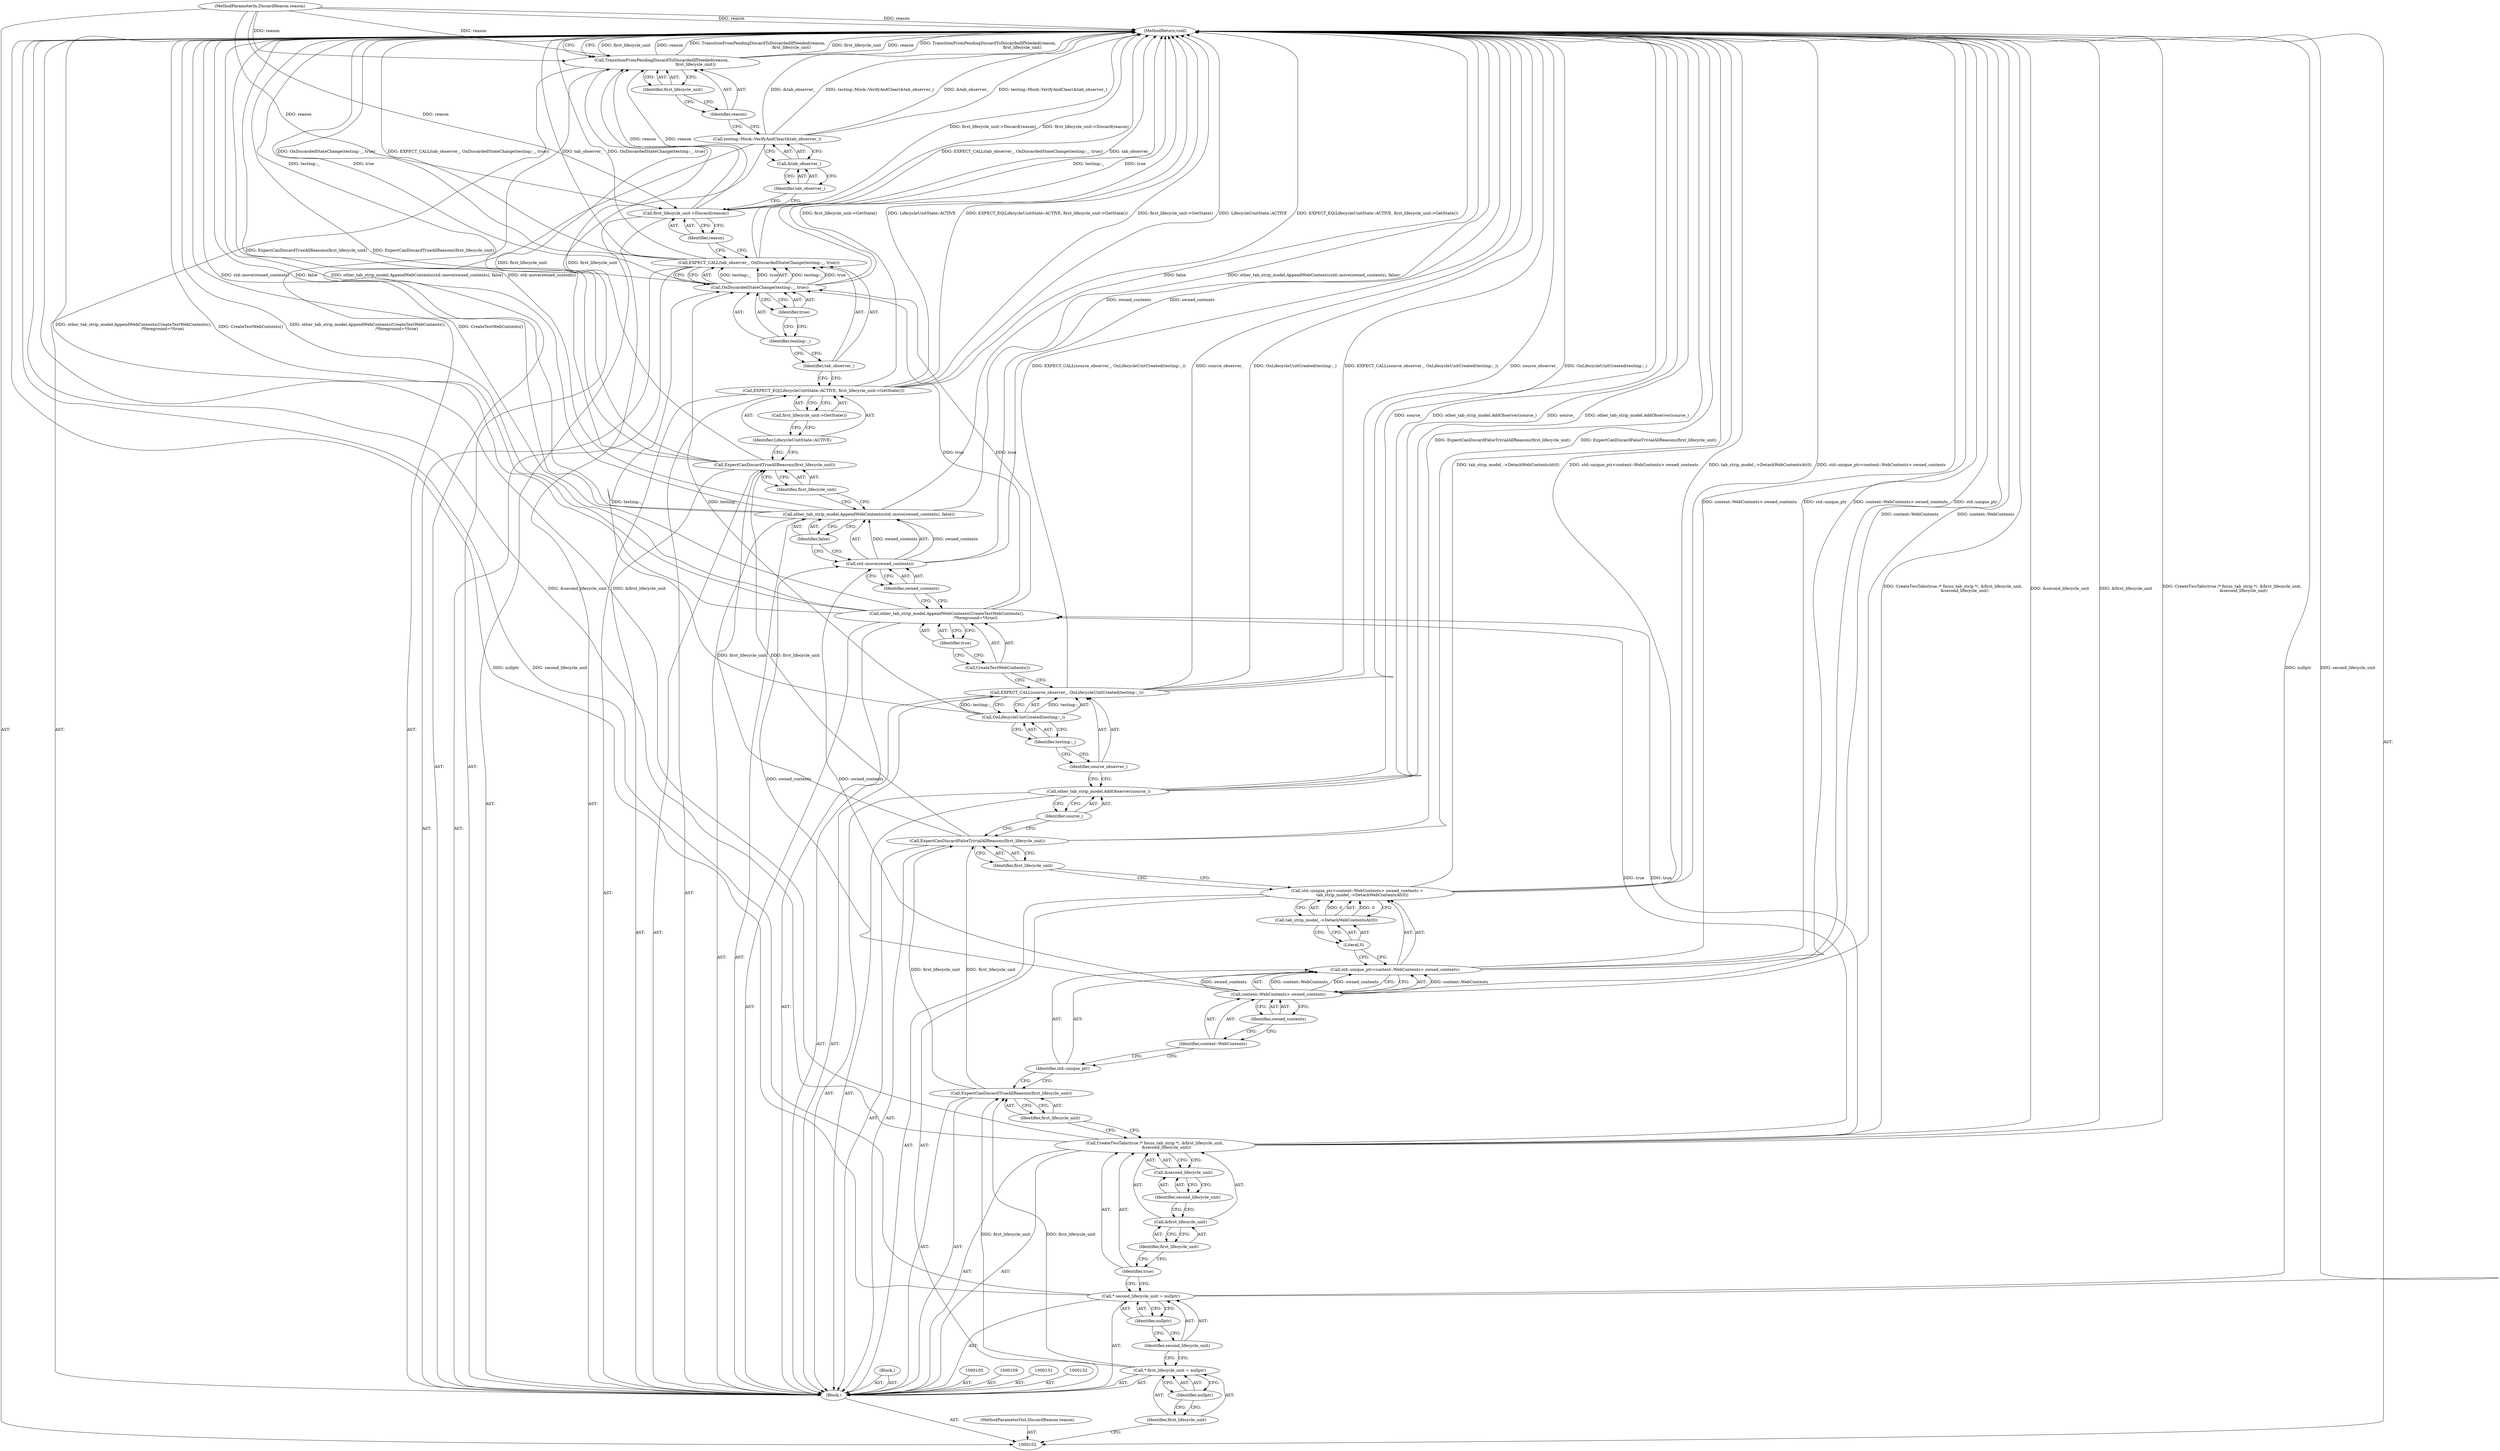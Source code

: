 digraph "1_Chrome_7394cf6f43d7a86630d3eb1c728fd63c621b5530_7" {
"1000165" [label="(MethodReturn,void)"];
"1000103" [label="(MethodParameterIn,DiscardReason reason)"];
"1000262" [label="(MethodParameterOut,DiscardReason reason)"];
"1000104" [label="(Block,)"];
"1000129" [label="(Call,ExpectCanDiscardFalseTrivialAllReasons(first_lifecycle_unit))"];
"1000130" [label="(Identifier,first_lifecycle_unit)"];
"1000134" [label="(Identifier,source_)"];
"1000133" [label="(Call,other_tab_strip_model.AddObserver(source_))"];
"1000136" [label="(Identifier,source_observer_)"];
"1000137" [label="(Call,OnLifecycleUnitCreated(testing::_))"];
"1000135" [label="(Call,EXPECT_CALL(source_observer_, OnLifecycleUnitCreated(testing::_)))"];
"1000138" [label="(Identifier,testing::_)"];
"1000140" [label="(Call,CreateTestWebContents())"];
"1000139" [label="(Call,other_tab_strip_model.AppendWebContents(CreateTestWebContents(),\n                                             /*foreground=*/true))"];
"1000141" [label="(Identifier,true)"];
"1000106" [label="(Call,* first_lifecycle_unit = nullptr)"];
"1000107" [label="(Identifier,first_lifecycle_unit)"];
"1000108" [label="(Identifier,nullptr)"];
"1000142" [label="(Call,other_tab_strip_model.AppendWebContents(std::move(owned_contents), false))"];
"1000143" [label="(Call,std::move(owned_contents))"];
"1000144" [label="(Identifier,owned_contents)"];
"1000145" [label="(Identifier,false)"];
"1000147" [label="(Identifier,first_lifecycle_unit)"];
"1000146" [label="(Call,ExpectCanDiscardTrueAllReasons(first_lifecycle_unit))"];
"1000149" [label="(Identifier,LifecycleUnitState::ACTIVE)"];
"1000150" [label="(Call,first_lifecycle_unit->GetState())"];
"1000148" [label="(Call,EXPECT_EQ(LifecycleUnitState::ACTIVE, first_lifecycle_unit->GetState()))"];
"1000152" [label="(Identifier,tab_observer_)"];
"1000153" [label="(Call,OnDiscardedStateChange(testing::_, true))"];
"1000151" [label="(Call,EXPECT_CALL(tab_observer_, OnDiscardedStateChange(testing::_, true)))"];
"1000154" [label="(Identifier,testing::_)"];
"1000155" [label="(Identifier,true)"];
"1000157" [label="(Identifier,reason)"];
"1000156" [label="(Call,first_lifecycle_unit->Discard(reason))"];
"1000159" [label="(Call,&tab_observer_)"];
"1000160" [label="(Identifier,tab_observer_)"];
"1000158" [label="(Call,testing::Mock::VerifyAndClear(&tab_observer_))"];
"1000161" [label="(Call,TransitionFromPendingDiscardToDiscardedIfNeeded(reason,\n                                                     first_lifecycle_unit))"];
"1000162" [label="(Identifier,reason)"];
"1000110" [label="(Call,* second_lifecycle_unit = nullptr)"];
"1000111" [label="(Identifier,second_lifecycle_unit)"];
"1000112" [label="(Identifier,nullptr)"];
"1000163" [label="(Identifier,first_lifecycle_unit)"];
"1000164" [label="(Block,)"];
"1000114" [label="(Identifier,true)"];
"1000113" [label="(Call,CreateTwoTabs(true /* focus_tab_strip */, &first_lifecycle_unit,\n                  &second_lifecycle_unit))"];
"1000115" [label="(Call,&first_lifecycle_unit)"];
"1000116" [label="(Identifier,first_lifecycle_unit)"];
"1000117" [label="(Call,&second_lifecycle_unit)"];
"1000118" [label="(Identifier,second_lifecycle_unit)"];
"1000120" [label="(Identifier,first_lifecycle_unit)"];
"1000119" [label="(Call,ExpectCanDiscardTrueAllReasons(first_lifecycle_unit))"];
"1000124" [label="(Call,content::WebContents> owned_contents)"];
"1000125" [label="(Identifier,content::WebContents)"];
"1000121" [label="(Call,std::unique_ptr<content::WebContents> owned_contents =\n        tab_strip_model_->DetachWebContentsAt(0))"];
"1000122" [label="(Call,std::unique_ptr<content::WebContents> owned_contents)"];
"1000123" [label="(Identifier,std::unique_ptr)"];
"1000126" [label="(Identifier,owned_contents)"];
"1000128" [label="(Literal,0)"];
"1000127" [label="(Call,tab_strip_model_->DetachWebContentsAt(0))"];
"1000165" -> "1000102"  [label="AST: "];
"1000165" -> "1000161"  [label="CFG: "];
"1000142" -> "1000165"  [label="DDG: other_tab_strip_model.AppendWebContents(std::move(owned_contents), false)"];
"1000142" -> "1000165"  [label="DDG: std::move(owned_contents)"];
"1000142" -> "1000165"  [label="DDG: false"];
"1000124" -> "1000165"  [label="DDG: content::WebContents"];
"1000151" -> "1000165"  [label="DDG: EXPECT_CALL(tab_observer_, OnDiscardedStateChange(testing::_, true))"];
"1000151" -> "1000165"  [label="DDG: tab_observer_"];
"1000151" -> "1000165"  [label="DDG: OnDiscardedStateChange(testing::_, true)"];
"1000153" -> "1000165"  [label="DDG: testing::_"];
"1000153" -> "1000165"  [label="DDG: true"];
"1000148" -> "1000165"  [label="DDG: first_lifecycle_unit->GetState()"];
"1000148" -> "1000165"  [label="DDG: LifecycleUnitState::ACTIVE"];
"1000148" -> "1000165"  [label="DDG: EXPECT_EQ(LifecycleUnitState::ACTIVE, first_lifecycle_unit->GetState())"];
"1000156" -> "1000165"  [label="DDG: first_lifecycle_unit->Discard(reason)"];
"1000122" -> "1000165"  [label="DDG: content::WebContents> owned_contents"];
"1000122" -> "1000165"  [label="DDG: std::unique_ptr"];
"1000158" -> "1000165"  [label="DDG: &tab_observer_"];
"1000158" -> "1000165"  [label="DDG: testing::Mock::VerifyAndClear(&tab_observer_)"];
"1000113" -> "1000165"  [label="DDG: &second_lifecycle_unit"];
"1000113" -> "1000165"  [label="DDG: &first_lifecycle_unit"];
"1000113" -> "1000165"  [label="DDG: CreateTwoTabs(true /* focus_tab_strip */, &first_lifecycle_unit,\n                  &second_lifecycle_unit)"];
"1000139" -> "1000165"  [label="DDG: other_tab_strip_model.AppendWebContents(CreateTestWebContents(),\n                                             /*foreground=*/true)"];
"1000139" -> "1000165"  [label="DDG: CreateTestWebContents()"];
"1000129" -> "1000165"  [label="DDG: ExpectCanDiscardFalseTrivialAllReasons(first_lifecycle_unit)"];
"1000143" -> "1000165"  [label="DDG: owned_contents"];
"1000133" -> "1000165"  [label="DDG: source_"];
"1000133" -> "1000165"  [label="DDG: other_tab_strip_model.AddObserver(source_)"];
"1000103" -> "1000165"  [label="DDG: reason"];
"1000121" -> "1000165"  [label="DDG: tab_strip_model_->DetachWebContentsAt(0)"];
"1000121" -> "1000165"  [label="DDG: std::unique_ptr<content::WebContents> owned_contents"];
"1000110" -> "1000165"  [label="DDG: nullptr"];
"1000110" -> "1000165"  [label="DDG: second_lifecycle_unit"];
"1000135" -> "1000165"  [label="DDG: EXPECT_CALL(source_observer_, OnLifecycleUnitCreated(testing::_))"];
"1000135" -> "1000165"  [label="DDG: source_observer_"];
"1000135" -> "1000165"  [label="DDG: OnLifecycleUnitCreated(testing::_)"];
"1000161" -> "1000165"  [label="DDG: first_lifecycle_unit"];
"1000161" -> "1000165"  [label="DDG: reason"];
"1000161" -> "1000165"  [label="DDG: TransitionFromPendingDiscardToDiscardedIfNeeded(reason,\n                                                     first_lifecycle_unit)"];
"1000146" -> "1000165"  [label="DDG: ExpectCanDiscardTrueAllReasons(first_lifecycle_unit)"];
"1000103" -> "1000102"  [label="AST: "];
"1000103" -> "1000165"  [label="DDG: reason"];
"1000103" -> "1000156"  [label="DDG: reason"];
"1000103" -> "1000161"  [label="DDG: reason"];
"1000262" -> "1000102"  [label="AST: "];
"1000104" -> "1000102"  [label="AST: "];
"1000105" -> "1000104"  [label="AST: "];
"1000106" -> "1000104"  [label="AST: "];
"1000109" -> "1000104"  [label="AST: "];
"1000110" -> "1000104"  [label="AST: "];
"1000113" -> "1000104"  [label="AST: "];
"1000119" -> "1000104"  [label="AST: "];
"1000121" -> "1000104"  [label="AST: "];
"1000129" -> "1000104"  [label="AST: "];
"1000131" -> "1000104"  [label="AST: "];
"1000132" -> "1000104"  [label="AST: "];
"1000133" -> "1000104"  [label="AST: "];
"1000135" -> "1000104"  [label="AST: "];
"1000139" -> "1000104"  [label="AST: "];
"1000142" -> "1000104"  [label="AST: "];
"1000146" -> "1000104"  [label="AST: "];
"1000148" -> "1000104"  [label="AST: "];
"1000151" -> "1000104"  [label="AST: "];
"1000156" -> "1000104"  [label="AST: "];
"1000158" -> "1000104"  [label="AST: "];
"1000161" -> "1000104"  [label="AST: "];
"1000164" -> "1000104"  [label="AST: "];
"1000129" -> "1000104"  [label="AST: "];
"1000129" -> "1000130"  [label="CFG: "];
"1000130" -> "1000129"  [label="AST: "];
"1000134" -> "1000129"  [label="CFG: "];
"1000129" -> "1000165"  [label="DDG: ExpectCanDiscardFalseTrivialAllReasons(first_lifecycle_unit)"];
"1000119" -> "1000129"  [label="DDG: first_lifecycle_unit"];
"1000129" -> "1000146"  [label="DDG: first_lifecycle_unit"];
"1000130" -> "1000129"  [label="AST: "];
"1000130" -> "1000121"  [label="CFG: "];
"1000129" -> "1000130"  [label="CFG: "];
"1000134" -> "1000133"  [label="AST: "];
"1000134" -> "1000129"  [label="CFG: "];
"1000133" -> "1000134"  [label="CFG: "];
"1000133" -> "1000104"  [label="AST: "];
"1000133" -> "1000134"  [label="CFG: "];
"1000134" -> "1000133"  [label="AST: "];
"1000136" -> "1000133"  [label="CFG: "];
"1000133" -> "1000165"  [label="DDG: source_"];
"1000133" -> "1000165"  [label="DDG: other_tab_strip_model.AddObserver(source_)"];
"1000136" -> "1000135"  [label="AST: "];
"1000136" -> "1000133"  [label="CFG: "];
"1000138" -> "1000136"  [label="CFG: "];
"1000137" -> "1000135"  [label="AST: "];
"1000137" -> "1000138"  [label="CFG: "];
"1000138" -> "1000137"  [label="AST: "];
"1000135" -> "1000137"  [label="CFG: "];
"1000137" -> "1000135"  [label="DDG: testing::_"];
"1000137" -> "1000153"  [label="DDG: testing::_"];
"1000135" -> "1000104"  [label="AST: "];
"1000135" -> "1000137"  [label="CFG: "];
"1000136" -> "1000135"  [label="AST: "];
"1000137" -> "1000135"  [label="AST: "];
"1000140" -> "1000135"  [label="CFG: "];
"1000135" -> "1000165"  [label="DDG: EXPECT_CALL(source_observer_, OnLifecycleUnitCreated(testing::_))"];
"1000135" -> "1000165"  [label="DDG: source_observer_"];
"1000135" -> "1000165"  [label="DDG: OnLifecycleUnitCreated(testing::_)"];
"1000137" -> "1000135"  [label="DDG: testing::_"];
"1000138" -> "1000137"  [label="AST: "];
"1000138" -> "1000136"  [label="CFG: "];
"1000137" -> "1000138"  [label="CFG: "];
"1000140" -> "1000139"  [label="AST: "];
"1000140" -> "1000135"  [label="CFG: "];
"1000141" -> "1000140"  [label="CFG: "];
"1000139" -> "1000104"  [label="AST: "];
"1000139" -> "1000141"  [label="CFG: "];
"1000140" -> "1000139"  [label="AST: "];
"1000141" -> "1000139"  [label="AST: "];
"1000144" -> "1000139"  [label="CFG: "];
"1000139" -> "1000165"  [label="DDG: other_tab_strip_model.AppendWebContents(CreateTestWebContents(),\n                                             /*foreground=*/true)"];
"1000139" -> "1000165"  [label="DDG: CreateTestWebContents()"];
"1000113" -> "1000139"  [label="DDG: true"];
"1000139" -> "1000153"  [label="DDG: true"];
"1000141" -> "1000139"  [label="AST: "];
"1000141" -> "1000140"  [label="CFG: "];
"1000139" -> "1000141"  [label="CFG: "];
"1000106" -> "1000104"  [label="AST: "];
"1000106" -> "1000108"  [label="CFG: "];
"1000107" -> "1000106"  [label="AST: "];
"1000108" -> "1000106"  [label="AST: "];
"1000111" -> "1000106"  [label="CFG: "];
"1000106" -> "1000119"  [label="DDG: first_lifecycle_unit"];
"1000107" -> "1000106"  [label="AST: "];
"1000107" -> "1000102"  [label="CFG: "];
"1000108" -> "1000107"  [label="CFG: "];
"1000108" -> "1000106"  [label="AST: "];
"1000108" -> "1000107"  [label="CFG: "];
"1000106" -> "1000108"  [label="CFG: "];
"1000142" -> "1000104"  [label="AST: "];
"1000142" -> "1000145"  [label="CFG: "];
"1000143" -> "1000142"  [label="AST: "];
"1000145" -> "1000142"  [label="AST: "];
"1000147" -> "1000142"  [label="CFG: "];
"1000142" -> "1000165"  [label="DDG: other_tab_strip_model.AppendWebContents(std::move(owned_contents), false)"];
"1000142" -> "1000165"  [label="DDG: std::move(owned_contents)"];
"1000142" -> "1000165"  [label="DDG: false"];
"1000143" -> "1000142"  [label="DDG: owned_contents"];
"1000143" -> "1000142"  [label="AST: "];
"1000143" -> "1000144"  [label="CFG: "];
"1000144" -> "1000143"  [label="AST: "];
"1000145" -> "1000143"  [label="CFG: "];
"1000143" -> "1000165"  [label="DDG: owned_contents"];
"1000143" -> "1000142"  [label="DDG: owned_contents"];
"1000124" -> "1000143"  [label="DDG: owned_contents"];
"1000144" -> "1000143"  [label="AST: "];
"1000144" -> "1000139"  [label="CFG: "];
"1000143" -> "1000144"  [label="CFG: "];
"1000145" -> "1000142"  [label="AST: "];
"1000145" -> "1000143"  [label="CFG: "];
"1000142" -> "1000145"  [label="CFG: "];
"1000147" -> "1000146"  [label="AST: "];
"1000147" -> "1000142"  [label="CFG: "];
"1000146" -> "1000147"  [label="CFG: "];
"1000146" -> "1000104"  [label="AST: "];
"1000146" -> "1000147"  [label="CFG: "];
"1000147" -> "1000146"  [label="AST: "];
"1000149" -> "1000146"  [label="CFG: "];
"1000146" -> "1000165"  [label="DDG: ExpectCanDiscardTrueAllReasons(first_lifecycle_unit)"];
"1000129" -> "1000146"  [label="DDG: first_lifecycle_unit"];
"1000146" -> "1000161"  [label="DDG: first_lifecycle_unit"];
"1000149" -> "1000148"  [label="AST: "];
"1000149" -> "1000146"  [label="CFG: "];
"1000150" -> "1000149"  [label="CFG: "];
"1000150" -> "1000148"  [label="AST: "];
"1000150" -> "1000149"  [label="CFG: "];
"1000148" -> "1000150"  [label="CFG: "];
"1000148" -> "1000104"  [label="AST: "];
"1000148" -> "1000150"  [label="CFG: "];
"1000149" -> "1000148"  [label="AST: "];
"1000150" -> "1000148"  [label="AST: "];
"1000152" -> "1000148"  [label="CFG: "];
"1000148" -> "1000165"  [label="DDG: first_lifecycle_unit->GetState()"];
"1000148" -> "1000165"  [label="DDG: LifecycleUnitState::ACTIVE"];
"1000148" -> "1000165"  [label="DDG: EXPECT_EQ(LifecycleUnitState::ACTIVE, first_lifecycle_unit->GetState())"];
"1000152" -> "1000151"  [label="AST: "];
"1000152" -> "1000148"  [label="CFG: "];
"1000154" -> "1000152"  [label="CFG: "];
"1000153" -> "1000151"  [label="AST: "];
"1000153" -> "1000155"  [label="CFG: "];
"1000154" -> "1000153"  [label="AST: "];
"1000155" -> "1000153"  [label="AST: "];
"1000151" -> "1000153"  [label="CFG: "];
"1000153" -> "1000165"  [label="DDG: testing::_"];
"1000153" -> "1000165"  [label="DDG: true"];
"1000153" -> "1000151"  [label="DDG: testing::_"];
"1000153" -> "1000151"  [label="DDG: true"];
"1000137" -> "1000153"  [label="DDG: testing::_"];
"1000139" -> "1000153"  [label="DDG: true"];
"1000151" -> "1000104"  [label="AST: "];
"1000151" -> "1000153"  [label="CFG: "];
"1000152" -> "1000151"  [label="AST: "];
"1000153" -> "1000151"  [label="AST: "];
"1000157" -> "1000151"  [label="CFG: "];
"1000151" -> "1000165"  [label="DDG: EXPECT_CALL(tab_observer_, OnDiscardedStateChange(testing::_, true))"];
"1000151" -> "1000165"  [label="DDG: tab_observer_"];
"1000151" -> "1000165"  [label="DDG: OnDiscardedStateChange(testing::_, true)"];
"1000153" -> "1000151"  [label="DDG: testing::_"];
"1000153" -> "1000151"  [label="DDG: true"];
"1000154" -> "1000153"  [label="AST: "];
"1000154" -> "1000152"  [label="CFG: "];
"1000155" -> "1000154"  [label="CFG: "];
"1000155" -> "1000153"  [label="AST: "];
"1000155" -> "1000154"  [label="CFG: "];
"1000153" -> "1000155"  [label="CFG: "];
"1000157" -> "1000156"  [label="AST: "];
"1000157" -> "1000151"  [label="CFG: "];
"1000156" -> "1000157"  [label="CFG: "];
"1000156" -> "1000104"  [label="AST: "];
"1000156" -> "1000157"  [label="CFG: "];
"1000157" -> "1000156"  [label="AST: "];
"1000160" -> "1000156"  [label="CFG: "];
"1000156" -> "1000165"  [label="DDG: first_lifecycle_unit->Discard(reason)"];
"1000103" -> "1000156"  [label="DDG: reason"];
"1000156" -> "1000161"  [label="DDG: reason"];
"1000159" -> "1000158"  [label="AST: "];
"1000159" -> "1000160"  [label="CFG: "];
"1000160" -> "1000159"  [label="AST: "];
"1000158" -> "1000159"  [label="CFG: "];
"1000160" -> "1000159"  [label="AST: "];
"1000160" -> "1000156"  [label="CFG: "];
"1000159" -> "1000160"  [label="CFG: "];
"1000158" -> "1000104"  [label="AST: "];
"1000158" -> "1000159"  [label="CFG: "];
"1000159" -> "1000158"  [label="AST: "];
"1000162" -> "1000158"  [label="CFG: "];
"1000158" -> "1000165"  [label="DDG: &tab_observer_"];
"1000158" -> "1000165"  [label="DDG: testing::Mock::VerifyAndClear(&tab_observer_)"];
"1000161" -> "1000104"  [label="AST: "];
"1000161" -> "1000163"  [label="CFG: "];
"1000162" -> "1000161"  [label="AST: "];
"1000163" -> "1000161"  [label="AST: "];
"1000165" -> "1000161"  [label="CFG: "];
"1000161" -> "1000165"  [label="DDG: first_lifecycle_unit"];
"1000161" -> "1000165"  [label="DDG: reason"];
"1000161" -> "1000165"  [label="DDG: TransitionFromPendingDiscardToDiscardedIfNeeded(reason,\n                                                     first_lifecycle_unit)"];
"1000156" -> "1000161"  [label="DDG: reason"];
"1000103" -> "1000161"  [label="DDG: reason"];
"1000146" -> "1000161"  [label="DDG: first_lifecycle_unit"];
"1000162" -> "1000161"  [label="AST: "];
"1000162" -> "1000158"  [label="CFG: "];
"1000163" -> "1000162"  [label="CFG: "];
"1000110" -> "1000104"  [label="AST: "];
"1000110" -> "1000112"  [label="CFG: "];
"1000111" -> "1000110"  [label="AST: "];
"1000112" -> "1000110"  [label="AST: "];
"1000114" -> "1000110"  [label="CFG: "];
"1000110" -> "1000165"  [label="DDG: nullptr"];
"1000110" -> "1000165"  [label="DDG: second_lifecycle_unit"];
"1000111" -> "1000110"  [label="AST: "];
"1000111" -> "1000106"  [label="CFG: "];
"1000112" -> "1000111"  [label="CFG: "];
"1000112" -> "1000110"  [label="AST: "];
"1000112" -> "1000111"  [label="CFG: "];
"1000110" -> "1000112"  [label="CFG: "];
"1000163" -> "1000161"  [label="AST: "];
"1000163" -> "1000162"  [label="CFG: "];
"1000161" -> "1000163"  [label="CFG: "];
"1000164" -> "1000104"  [label="AST: "];
"1000114" -> "1000113"  [label="AST: "];
"1000114" -> "1000110"  [label="CFG: "];
"1000116" -> "1000114"  [label="CFG: "];
"1000113" -> "1000104"  [label="AST: "];
"1000113" -> "1000117"  [label="CFG: "];
"1000114" -> "1000113"  [label="AST: "];
"1000115" -> "1000113"  [label="AST: "];
"1000117" -> "1000113"  [label="AST: "];
"1000120" -> "1000113"  [label="CFG: "];
"1000113" -> "1000165"  [label="DDG: &second_lifecycle_unit"];
"1000113" -> "1000165"  [label="DDG: &first_lifecycle_unit"];
"1000113" -> "1000165"  [label="DDG: CreateTwoTabs(true /* focus_tab_strip */, &first_lifecycle_unit,\n                  &second_lifecycle_unit)"];
"1000113" -> "1000139"  [label="DDG: true"];
"1000115" -> "1000113"  [label="AST: "];
"1000115" -> "1000116"  [label="CFG: "];
"1000116" -> "1000115"  [label="AST: "];
"1000118" -> "1000115"  [label="CFG: "];
"1000116" -> "1000115"  [label="AST: "];
"1000116" -> "1000114"  [label="CFG: "];
"1000115" -> "1000116"  [label="CFG: "];
"1000117" -> "1000113"  [label="AST: "];
"1000117" -> "1000118"  [label="CFG: "];
"1000118" -> "1000117"  [label="AST: "];
"1000113" -> "1000117"  [label="CFG: "];
"1000118" -> "1000117"  [label="AST: "];
"1000118" -> "1000115"  [label="CFG: "];
"1000117" -> "1000118"  [label="CFG: "];
"1000120" -> "1000119"  [label="AST: "];
"1000120" -> "1000113"  [label="CFG: "];
"1000119" -> "1000120"  [label="CFG: "];
"1000119" -> "1000104"  [label="AST: "];
"1000119" -> "1000120"  [label="CFG: "];
"1000120" -> "1000119"  [label="AST: "];
"1000123" -> "1000119"  [label="CFG: "];
"1000106" -> "1000119"  [label="DDG: first_lifecycle_unit"];
"1000119" -> "1000129"  [label="DDG: first_lifecycle_unit"];
"1000124" -> "1000122"  [label="AST: "];
"1000124" -> "1000126"  [label="CFG: "];
"1000125" -> "1000124"  [label="AST: "];
"1000126" -> "1000124"  [label="AST: "];
"1000122" -> "1000124"  [label="CFG: "];
"1000124" -> "1000165"  [label="DDG: content::WebContents"];
"1000124" -> "1000122"  [label="DDG: content::WebContents"];
"1000124" -> "1000122"  [label="DDG: owned_contents"];
"1000124" -> "1000143"  [label="DDG: owned_contents"];
"1000125" -> "1000124"  [label="AST: "];
"1000125" -> "1000123"  [label="CFG: "];
"1000126" -> "1000125"  [label="CFG: "];
"1000121" -> "1000104"  [label="AST: "];
"1000121" -> "1000127"  [label="CFG: "];
"1000122" -> "1000121"  [label="AST: "];
"1000127" -> "1000121"  [label="AST: "];
"1000130" -> "1000121"  [label="CFG: "];
"1000121" -> "1000165"  [label="DDG: tab_strip_model_->DetachWebContentsAt(0)"];
"1000121" -> "1000165"  [label="DDG: std::unique_ptr<content::WebContents> owned_contents"];
"1000127" -> "1000121"  [label="DDG: 0"];
"1000122" -> "1000121"  [label="AST: "];
"1000122" -> "1000124"  [label="CFG: "];
"1000123" -> "1000122"  [label="AST: "];
"1000124" -> "1000122"  [label="AST: "];
"1000128" -> "1000122"  [label="CFG: "];
"1000122" -> "1000165"  [label="DDG: content::WebContents> owned_contents"];
"1000122" -> "1000165"  [label="DDG: std::unique_ptr"];
"1000124" -> "1000122"  [label="DDG: content::WebContents"];
"1000124" -> "1000122"  [label="DDG: owned_contents"];
"1000123" -> "1000122"  [label="AST: "];
"1000123" -> "1000119"  [label="CFG: "];
"1000125" -> "1000123"  [label="CFG: "];
"1000126" -> "1000124"  [label="AST: "];
"1000126" -> "1000125"  [label="CFG: "];
"1000124" -> "1000126"  [label="CFG: "];
"1000128" -> "1000127"  [label="AST: "];
"1000128" -> "1000122"  [label="CFG: "];
"1000127" -> "1000128"  [label="CFG: "];
"1000127" -> "1000121"  [label="AST: "];
"1000127" -> "1000128"  [label="CFG: "];
"1000128" -> "1000127"  [label="AST: "];
"1000121" -> "1000127"  [label="CFG: "];
"1000127" -> "1000121"  [label="DDG: 0"];
}
